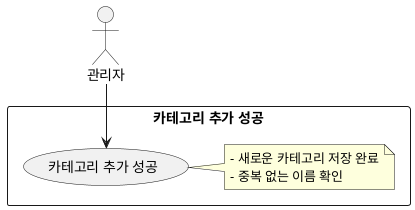 @startuml
actor "관리자" as Admin

rectangle "카테고리 추가 성공" {
  usecase "카테고리 추가 성공" as UC3_1_success
  note right
  - 새로운 카테고리 저장 완료
  - 중복 없는 이름 확인
  end note
}

Admin --> UC3_1_success
@enduml
